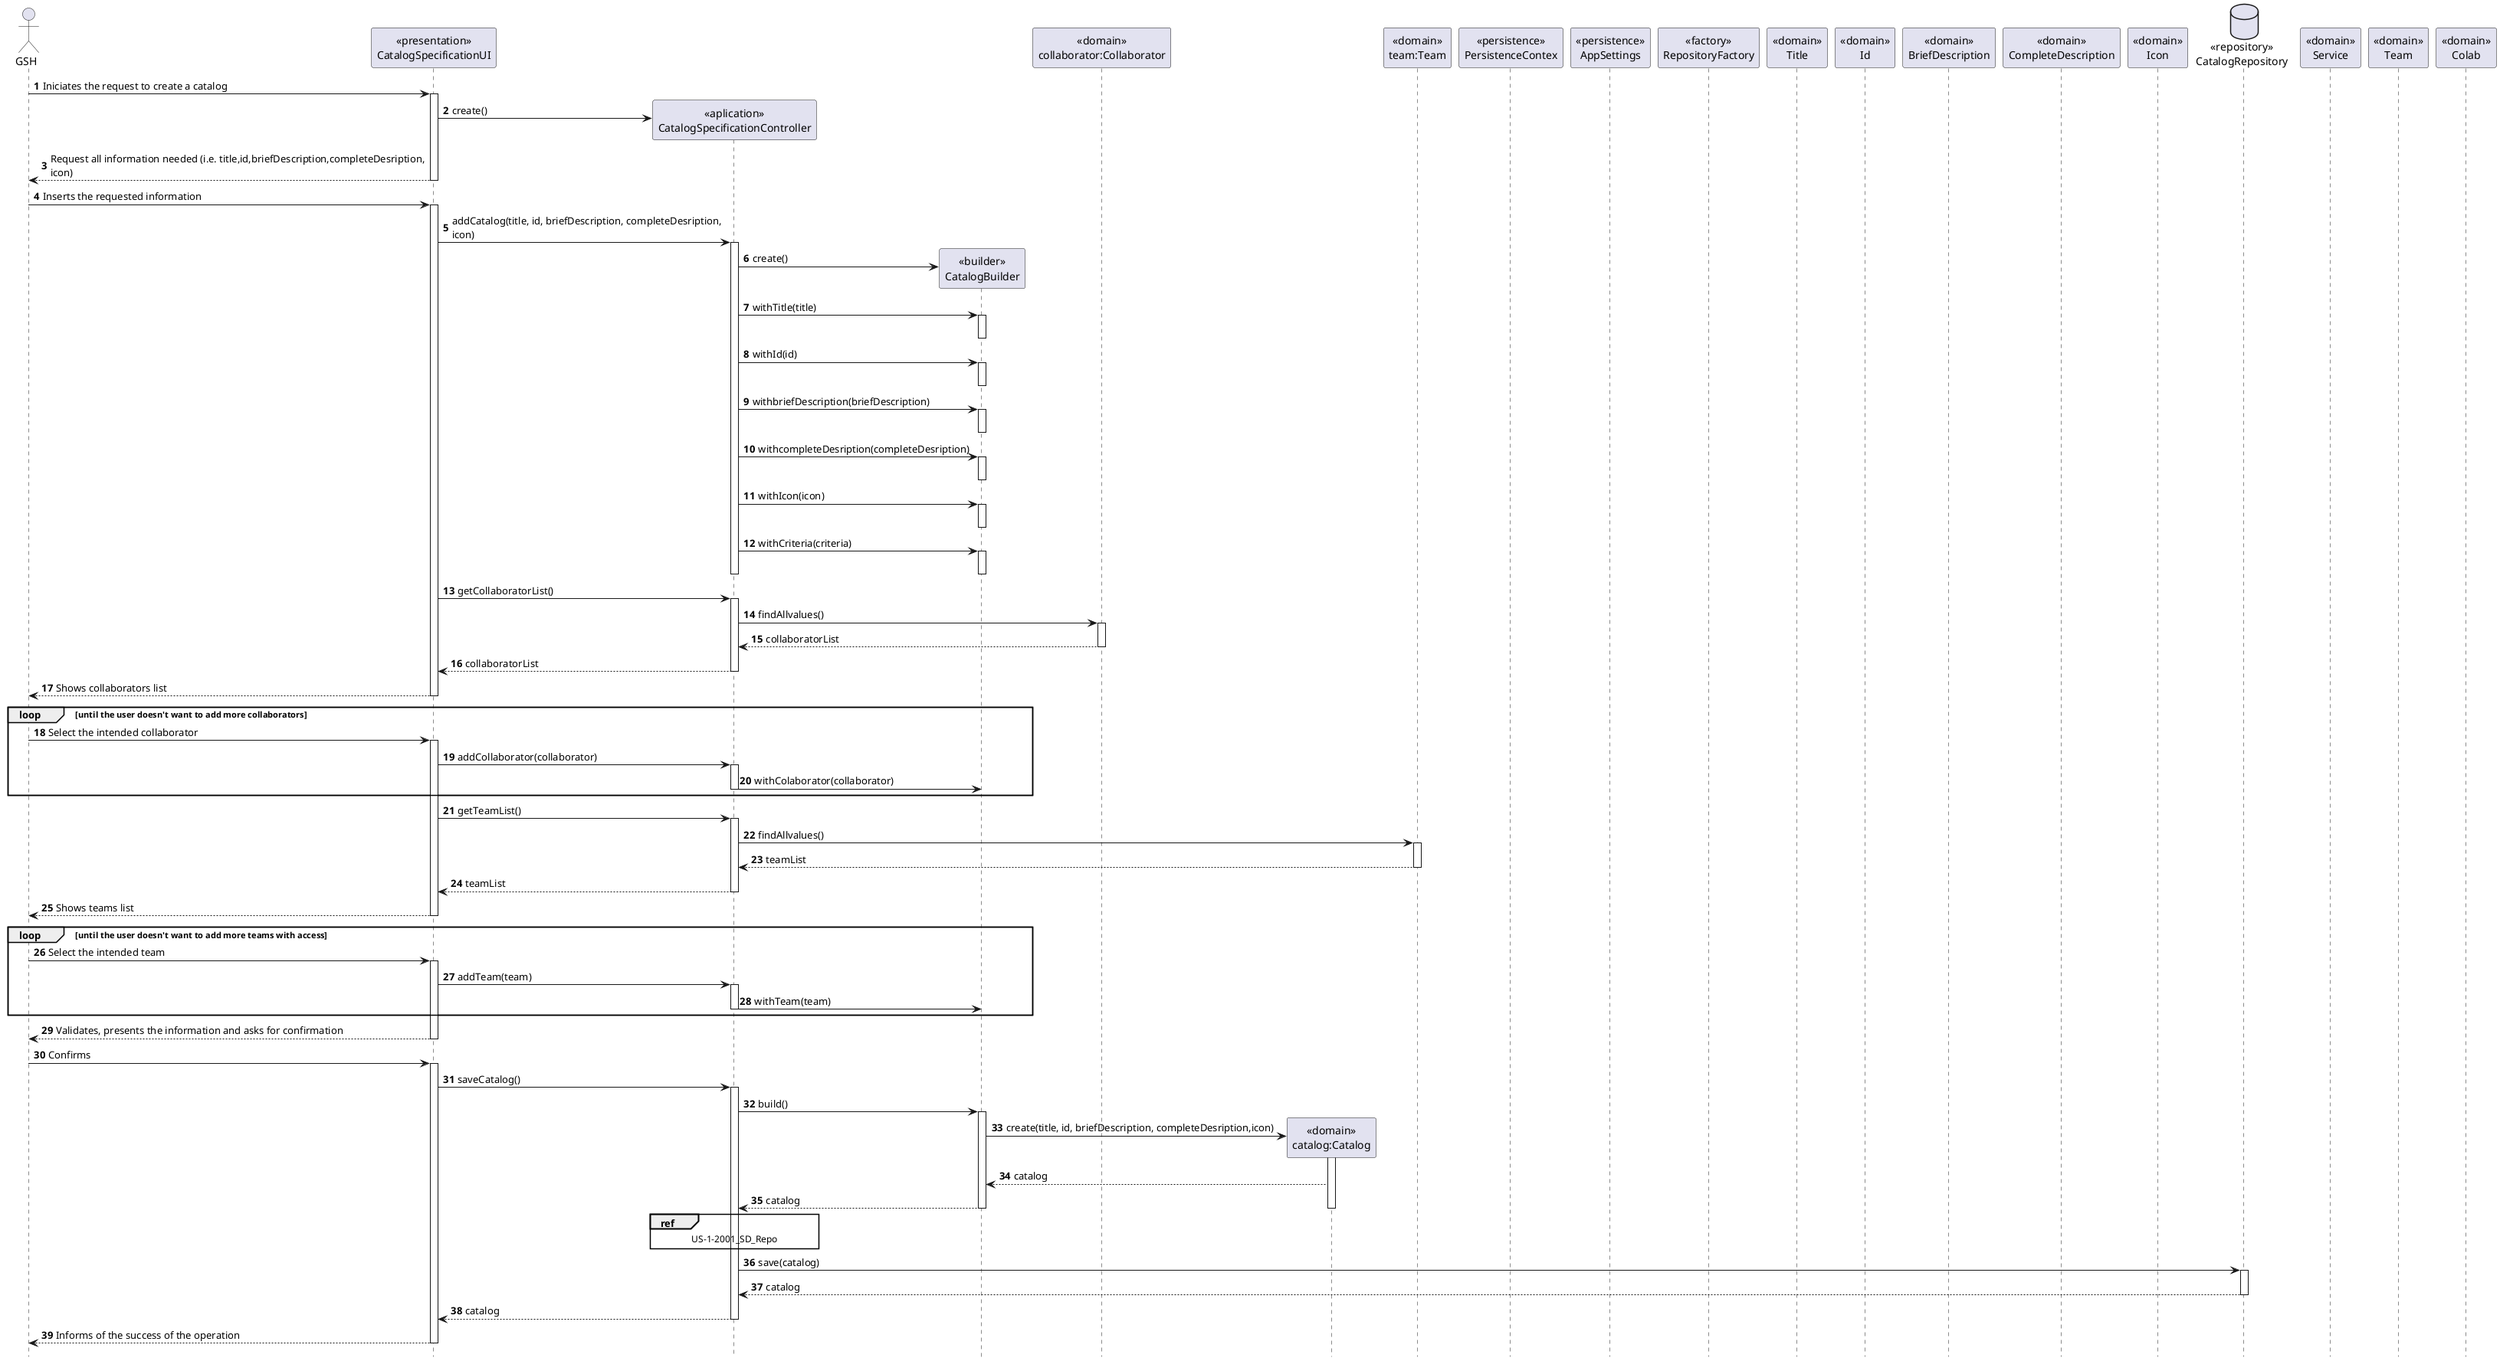 @startuml
autonumber
hide footbox

actor "GSH" as GSH

participant "<<presentation>>\nCatalogSpecificationUI" as UI
participant "<<aplication>>\nCatalogSpecificationController" as CTRL
participant "<<builder>>\nCatalogBuilder" as CB
participant "<<domain>>\ncollaborator:Collaborator" as COLLAB
participant "<<domain>>\ncatalog:Catalog" as CATALOG


participant "<<domain>>\nteam:Team" as TEAM
database "<<repository>>\nCatalogRepository" as CR

participant "<<persistence>>\nPersistenceContex" as PC
participant "<<persistence>>\nAppSettings" as AS
participant "<<factory>>\nRepositoryFactory" as RF
participant "<<domain>>\nTitle" as TL
participant "<<domain>>\nId" as ID
participant "<<domain>>\nBriefDescription" as BD
participant "<<domain>>\nCompleteDescription" as CD
participant "<<domain>>\nIcon" as IC
participant "<<domain>>\nCriteria" as CR
participant "<<domain>>\nService" as SV
participant "<<domain>>\nTeam" as TM
participant "<<domain>>\nColab" as COLAB




GSH-> UI : Iniciates the request to create a catalog
activate UI

UI-> CTRL** : create()

UI --> GSH: Request all information needed (i.e. title,id,briefDescription,completeDesription,\nicon)

deactivate UI
GSH-> UI : Inserts the requested information
activate UI
UI-> CTRL : addCatalog(title, id, briefDescription, completeDesription,\nicon)
activate CTRL

CTRL-> CB** : create()
CTRL-> CB : withTitle(title)
activate CB
deactivate CB
CTRL-> CB : withId(id)
activate CB
deactivate CB
CTRL-> CB : withbriefDescription(briefDescription)
activate CB
deactivate CB
CTRL-> CB : withcompleteDesription(completeDesription)
activate CB
deactivate CB
CTRL-> CB : withIcon(icon)
activate CB
deactivate CB
CTRL-> CB : withCriteria(criteria)
activate CB
deactivate CB
deactivate CB
deactivate CTRL

UI-> CTRL : getCollaboratorList()
activate CTRL

CTRL-> COLLAB : findAllvalues()
activate COLLAB

COLLAB--> CTRL : collaboratorList
deactivate COLLAB
CTRL--> UI : collaboratorList
deactivate CTRL

UI --> GSH: Shows collaborators list
deactivate UI

loop until the user doesn't want to add more collaborators
GSH-> UI : Select the intended collaborator
activate UI

UI-> CTRL : addCollaborator(collaborator)
activate CTRL
CTRL-> CB : withColaborator(collaborator)
deactivate CTRL
end
activate CB
deactivate CB


UI-> CTRL : getTeamList()
activate CTRL

CTRL-> TEAM : findAllvalues()
activate TEAM

TEAM--> CTRL : teamList
deactivate TEAM
CTRL--> UI : teamList
deactivate CTRL

UI --> GSH: Shows teams list
deactivate UI

loop until the user doesn't want to add more teams with access
GSH-> UI : Select the intended team
activate UI

UI-> CTRL : addTeam(team)
activate CTRL
CTRL-> CB : withTeam(team)
deactivate CTRL
end
activate CB
deactivate CB



UI --> GSH: Validates, presents the information and asks for confirmation
deactivate UI

deactivate UI
GSH-> UI : Confirms
activate UI

UI-> CTRL : saveCatalog()
activate CTRL

CTRL-> CB : build()
activate CB
CB-> CATALOG** : create(title, id, briefDescription, completeDesription,icon)


activate CATALOG
CATALOG --> CB : catalog

CB --> CTRL : catalog
deactivate CATALOG
deactivate CB

ref over CTRL
US-1-2001_SD_Repo
end ref

CTRL-> CR : save(catalog)
activate CR
CR --> CTRL : catalog
deactivate CR
CTRL --> UI : catalog
deactivate CTRL

UI --> GSH: Informs of the success of the operation
deactivate UI
deactivate GSH

@enduml